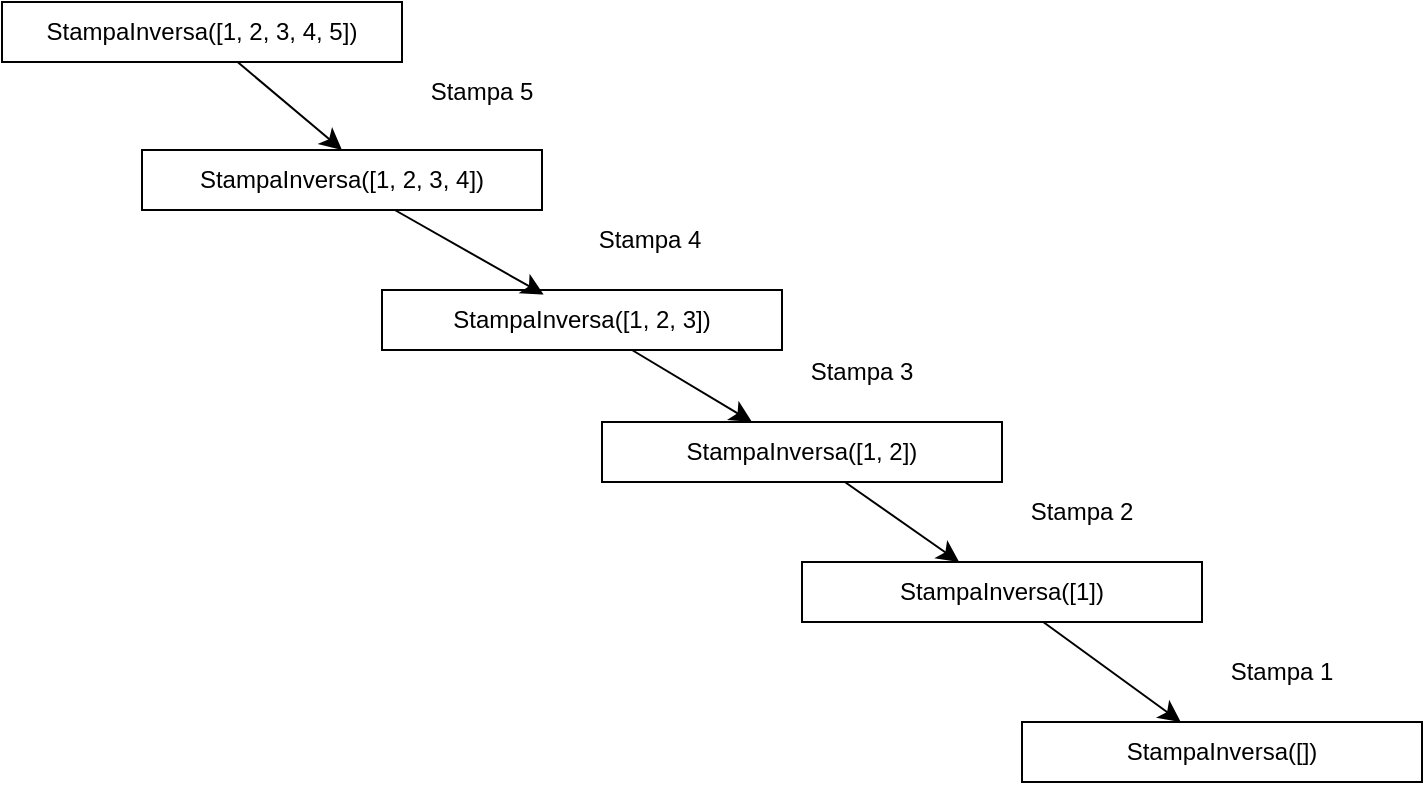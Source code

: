 <mxfile version="27.1.5">
  <diagram name="Pagina-1" id="SU850ifIlKUdHhGGcXAO">
    <mxGraphModel dx="938" dy="501" grid="1" gridSize="10" guides="1" tooltips="1" connect="1" arrows="1" fold="1" page="1" pageScale="1" pageWidth="827" pageHeight="1169" math="0" shadow="0">
      <root>
        <mxCell id="0" />
        <mxCell id="1" parent="0" />
        <mxCell id="y1h99UKeRVFHQPRYsZza-7" style="edgeStyle=none;curved=1;rounded=0;orthogonalLoop=1;jettySize=auto;html=1;entryX=0.5;entryY=0;entryDx=0;entryDy=0;fontSize=12;startSize=8;endSize=8;" edge="1" parent="1" source="y1h99UKeRVFHQPRYsZza-1" target="y1h99UKeRVFHQPRYsZza-2">
          <mxGeometry relative="1" as="geometry" />
        </mxCell>
        <mxCell id="y1h99UKeRVFHQPRYsZza-1" value="&lt;div&gt;StampaInversa([1, 2, 3, 4, 5])&lt;/div&gt;" style="rounded=0;whiteSpace=wrap;html=1;" vertex="1" parent="1">
          <mxGeometry x="60" y="130" width="200" height="30" as="geometry" />
        </mxCell>
        <mxCell id="y1h99UKeRVFHQPRYsZza-2" value="&lt;div&gt;StampaInversa([1, 2, 3, 4])&lt;/div&gt;" style="rounded=0;whiteSpace=wrap;html=1;" vertex="1" parent="1">
          <mxGeometry x="130" y="204" width="200" height="30" as="geometry" />
        </mxCell>
        <mxCell id="y1h99UKeRVFHQPRYsZza-9" style="edgeStyle=none;curved=1;rounded=0;orthogonalLoop=1;jettySize=auto;html=1;fontSize=12;startSize=8;endSize=8;" edge="1" parent="1" source="y1h99UKeRVFHQPRYsZza-3" target="y1h99UKeRVFHQPRYsZza-4">
          <mxGeometry relative="1" as="geometry" />
        </mxCell>
        <mxCell id="y1h99UKeRVFHQPRYsZza-3" value="&lt;div&gt;StampaInversa([1, 2, 3])&lt;/div&gt;" style="rounded=0;whiteSpace=wrap;html=1;" vertex="1" parent="1">
          <mxGeometry x="250" y="274" width="200" height="30" as="geometry" />
        </mxCell>
        <mxCell id="y1h99UKeRVFHQPRYsZza-10" style="edgeStyle=none;curved=1;rounded=0;orthogonalLoop=1;jettySize=auto;html=1;fontSize=12;startSize=8;endSize=8;" edge="1" parent="1" source="y1h99UKeRVFHQPRYsZza-4" target="y1h99UKeRVFHQPRYsZza-5">
          <mxGeometry relative="1" as="geometry" />
        </mxCell>
        <mxCell id="y1h99UKeRVFHQPRYsZza-4" value="&lt;div&gt;StampaInversa([1, 2])&lt;/div&gt;" style="rounded=0;whiteSpace=wrap;html=1;" vertex="1" parent="1">
          <mxGeometry x="360" y="340" width="200" height="30" as="geometry" />
        </mxCell>
        <mxCell id="y1h99UKeRVFHQPRYsZza-11" style="edgeStyle=none;curved=1;rounded=0;orthogonalLoop=1;jettySize=auto;html=1;fontSize=12;startSize=8;endSize=8;" edge="1" parent="1" source="y1h99UKeRVFHQPRYsZza-5" target="y1h99UKeRVFHQPRYsZza-6">
          <mxGeometry relative="1" as="geometry" />
        </mxCell>
        <mxCell id="y1h99UKeRVFHQPRYsZza-5" value="&lt;div&gt;StampaInversa([1])&lt;/div&gt;" style="rounded=0;whiteSpace=wrap;html=1;" vertex="1" parent="1">
          <mxGeometry x="460" y="410" width="200" height="30" as="geometry" />
        </mxCell>
        <mxCell id="y1h99UKeRVFHQPRYsZza-6" value="&lt;div&gt;StampaInversa([])&lt;/div&gt;" style="rounded=0;whiteSpace=wrap;html=1;" vertex="1" parent="1">
          <mxGeometry x="570" y="490" width="200" height="30" as="geometry" />
        </mxCell>
        <mxCell id="y1h99UKeRVFHQPRYsZza-8" style="edgeStyle=none;curved=1;rounded=0;orthogonalLoop=1;jettySize=auto;html=1;entryX=0.404;entryY=0.075;entryDx=0;entryDy=0;entryPerimeter=0;fontSize=12;startSize=8;endSize=8;" edge="1" parent="1" source="y1h99UKeRVFHQPRYsZza-2" target="y1h99UKeRVFHQPRYsZza-3">
          <mxGeometry relative="1" as="geometry" />
        </mxCell>
        <mxCell id="y1h99UKeRVFHQPRYsZza-14" value="&lt;div&gt;Stampa 5&lt;/div&gt;" style="text;html=1;align=center;verticalAlign=middle;whiteSpace=wrap;rounded=0;" vertex="1" parent="1">
          <mxGeometry x="270" y="160" width="60" height="30" as="geometry" />
        </mxCell>
        <mxCell id="y1h99UKeRVFHQPRYsZza-15" value="&lt;div&gt;Stampa 4&lt;/div&gt;" style="text;html=1;align=center;verticalAlign=middle;whiteSpace=wrap;rounded=0;" vertex="1" parent="1">
          <mxGeometry x="354" y="234" width="60" height="30" as="geometry" />
        </mxCell>
        <mxCell id="y1h99UKeRVFHQPRYsZza-16" value="&lt;div&gt;Stampa 3&lt;/div&gt;" style="text;html=1;align=center;verticalAlign=middle;whiteSpace=wrap;rounded=0;" vertex="1" parent="1">
          <mxGeometry x="460" y="300" width="60" height="30" as="geometry" />
        </mxCell>
        <mxCell id="y1h99UKeRVFHQPRYsZza-17" value="&lt;div&gt;Stampa 2&lt;/div&gt;" style="text;html=1;align=center;verticalAlign=middle;whiteSpace=wrap;rounded=0;" vertex="1" parent="1">
          <mxGeometry x="570" y="370" width="60" height="30" as="geometry" />
        </mxCell>
        <mxCell id="y1h99UKeRVFHQPRYsZza-18" value="&lt;div&gt;Stampa 1&lt;/div&gt;" style="text;html=1;align=center;verticalAlign=middle;whiteSpace=wrap;rounded=0;" vertex="1" parent="1">
          <mxGeometry x="670" y="450" width="60" height="30" as="geometry" />
        </mxCell>
      </root>
    </mxGraphModel>
  </diagram>
</mxfile>
